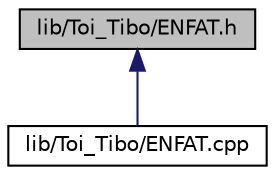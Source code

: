 digraph "lib/Toi_Tibo/ENFAT.h"
{
 // LATEX_PDF_SIZE
  edge [fontname="Helvetica",fontsize="10",labelfontname="Helvetica",labelfontsize="10"];
  node [fontname="Helvetica",fontsize="10",shape=record];
  Node1 [label="lib/Toi_Tibo/ENFAT.h",height=0.2,width=0.4,color="black", fillcolor="grey75", style="filled", fontcolor="black",tooltip=" "];
  Node1 -> Node2 [dir="back",color="midnightblue",fontsize="10",style="solid",fontname="Helvetica"];
  Node2 [label="lib/Toi_Tibo/ENFAT.cpp",height=0.2,width=0.4,color="black", fillcolor="white", style="filled",URL="$lib_2Toi__Tibo_2ENFAT_8cpp.html",tooltip=" "];
}
